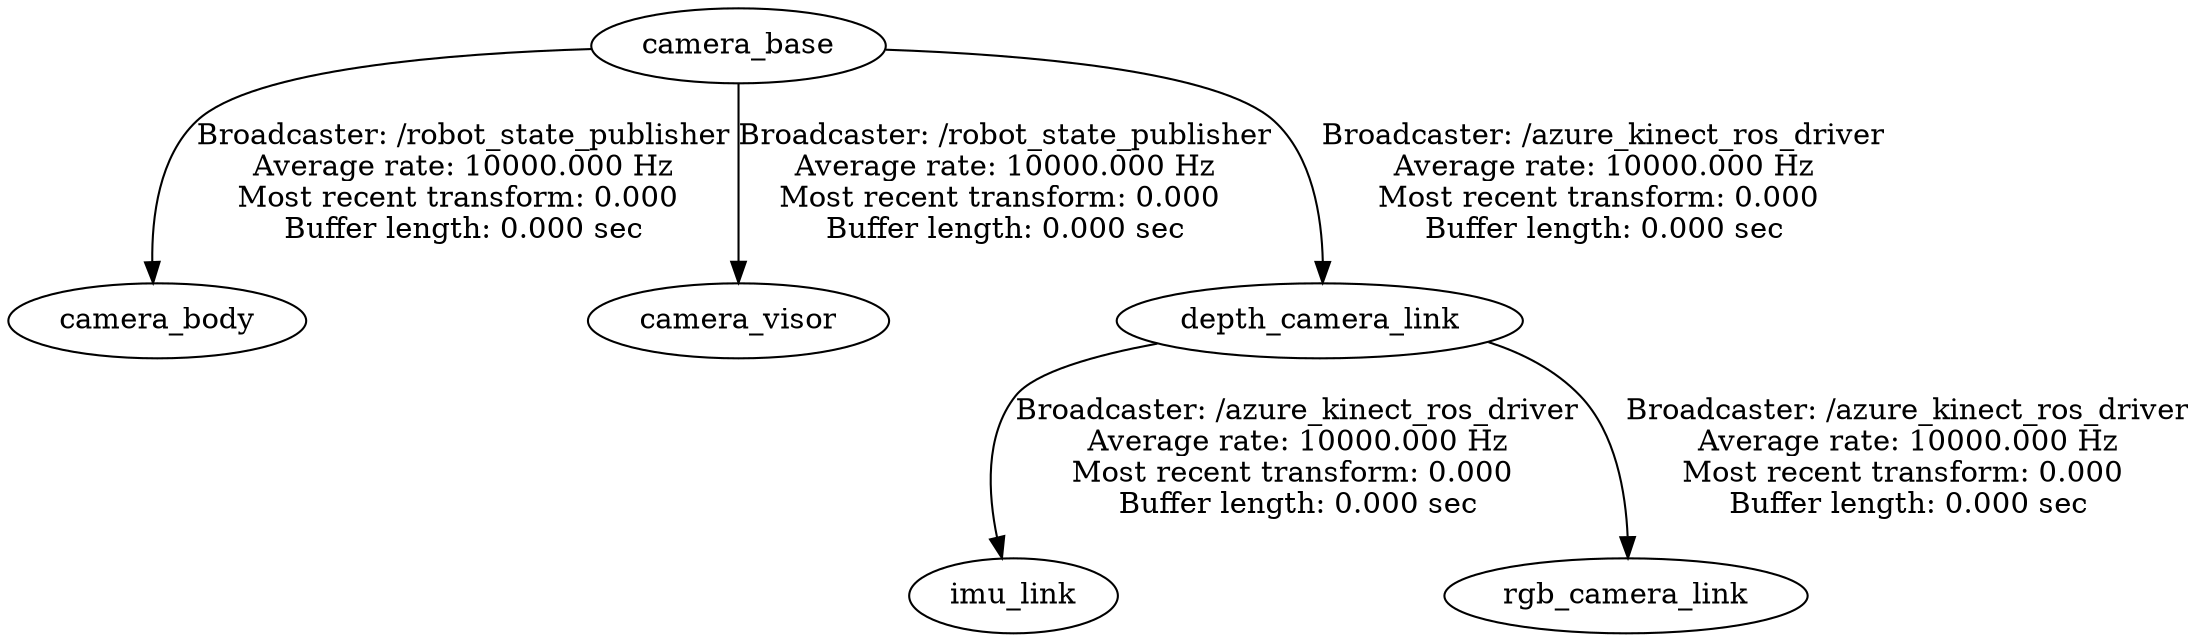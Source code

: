 digraph G {
"camera_base" -> "camera_body"[label="Broadcaster: /robot_state_publisher\nAverage rate: 10000.000 Hz\nMost recent transform: 0.000 \nBuffer length: 0.000 sec\n"];
"camera_base" -> "camera_visor"[label="Broadcaster: /robot_state_publisher\nAverage rate: 10000.000 Hz\nMost recent transform: 0.000 \nBuffer length: 0.000 sec\n"];
"camera_base" -> "depth_camera_link"[label="Broadcaster: /azure_kinect_ros_driver\nAverage rate: 10000.000 Hz\nMost recent transform: 0.000 \nBuffer length: 0.000 sec\n"];
"depth_camera_link" -> "imu_link"[label="Broadcaster: /azure_kinect_ros_driver\nAverage rate: 10000.000 Hz\nMost recent transform: 0.000 \nBuffer length: 0.000 sec\n"];
"depth_camera_link" -> "rgb_camera_link"[label="Broadcaster: /azure_kinect_ros_driver\nAverage rate: 10000.000 Hz\nMost recent transform: 0.000 \nBuffer length: 0.000 sec\n"];
}